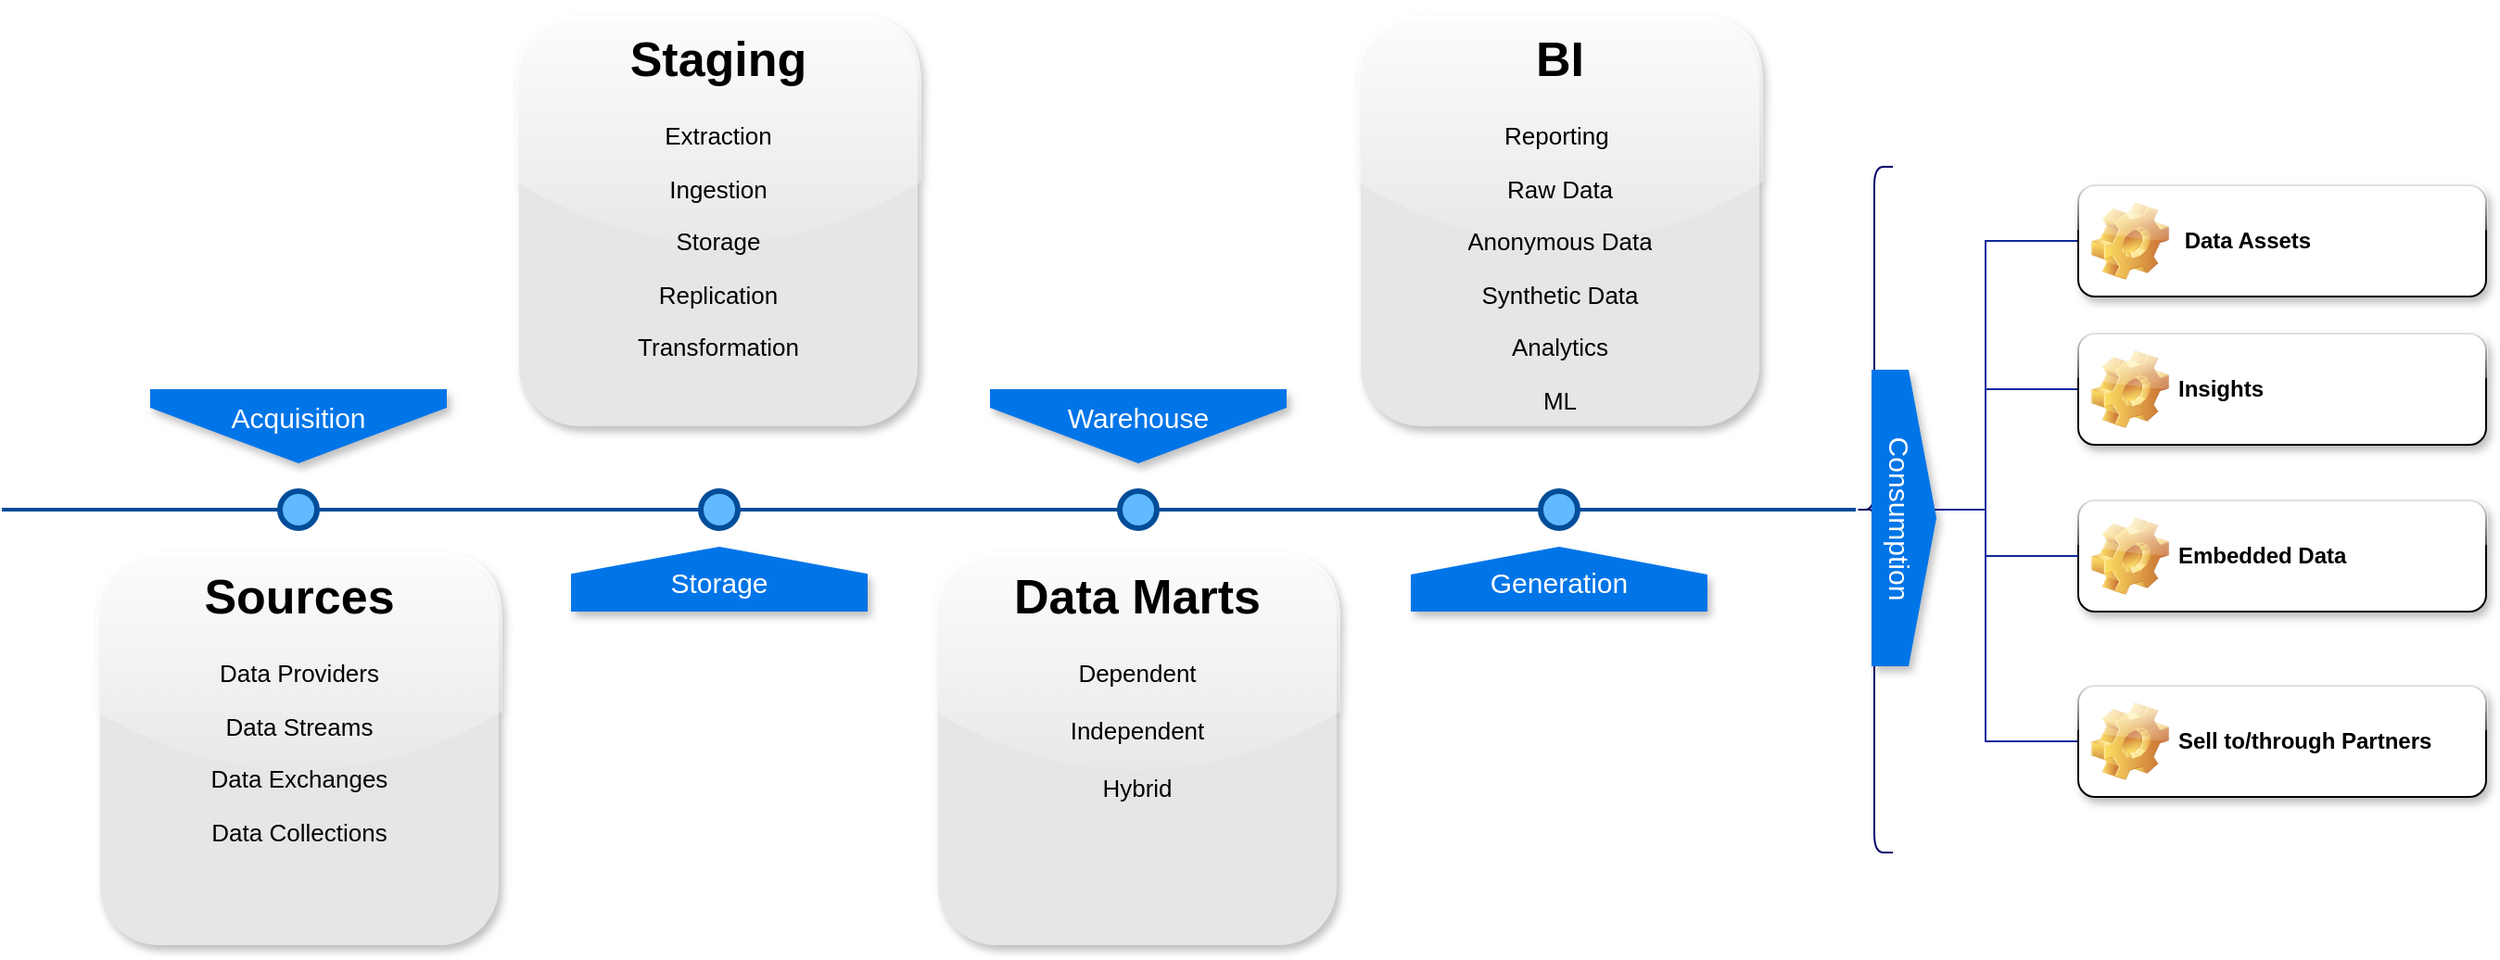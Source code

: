 <mxfile version="22.1.3" type="github">
  <diagram name="Page-1" id="82e54ff1-d628-8f03-85c4-9753963a91cd">
    <mxGraphModel dx="1647" dy="886" grid="1" gridSize="10" guides="1" tooltips="1" connect="1" arrows="1" fold="1" page="1" pageScale="1" pageWidth="1100" pageHeight="850" background="none" math="0" shadow="0">
      <root>
        <mxCell id="0" />
        <mxCell id="1" parent="0" />
        <mxCell id="4ec97bd9e5d20128-1" value="" style="line;strokeWidth=2;html=1;fillColor=none;fontSize=28;fontColor=#004D99;strokeColor=#004D99;" parent="1" vertex="1">
          <mxGeometry x="40" y="400" width="1000" height="10" as="geometry" />
        </mxCell>
        <mxCell id="4ec97bd9e5d20128-5" value="Acquisition" style="shape=offPageConnector;whiteSpace=wrap;html=1;fillColor=#0075E8;fontSize=15;fontColor=#FFFFFF;size=0.75;verticalAlign=top;strokeColor=none;shadow=1;" parent="1" vertex="1">
          <mxGeometry x="120" y="340" width="160" height="40" as="geometry" />
        </mxCell>
        <mxCell id="4ec97bd9e5d20128-6" value="&lt;span&gt;Warehouse&lt;/span&gt;" style="shape=offPageConnector;whiteSpace=wrap;html=1;fillColor=#0075E8;fontSize=15;fontColor=#FFFFFF;size=0.75;verticalAlign=top;strokeColor=none;shadow=1;" parent="1" vertex="1">
          <mxGeometry x="573" y="340" width="160" height="40" as="geometry" />
        </mxCell>
        <mxCell id="4ec97bd9e5d20128-7" value="&lt;span&gt;Storage&lt;/span&gt;" style="shape=offPageConnector;whiteSpace=wrap;html=1;fillColor=#0075E8;fontSize=15;fontColor=#FFFFFF;size=0.418;flipV=1;verticalAlign=bottom;strokeColor=none;spacingBottom=4;rounded=0;shadow=1;" parent="1" vertex="1">
          <mxGeometry x="347" y="425" width="160" height="35" as="geometry" />
        </mxCell>
        <mxCell id="4ec97bd9e5d20128-8" value="&lt;span&gt;Generation&lt;/span&gt;" style="shape=offPageConnector;whiteSpace=wrap;html=1;fillColor=#0075E8;fontSize=15;fontColor=#FFFFFF;size=0.429;flipV=1;verticalAlign=bottom;strokeColor=none;spacingBottom=4;shadow=1;" parent="1" vertex="1">
          <mxGeometry x="800" y="425" width="160" height="35" as="geometry" />
        </mxCell>
        <mxCell id="4ec97bd9e5d20128-9" value="" style="ellipse;whiteSpace=wrap;html=1;fillColor=#61BAFF;fontSize=28;fontColor=#004D99;strokeWidth=3;strokeColor=#004D99;" parent="1" vertex="1">
          <mxGeometry x="190" y="395" width="20" height="20" as="geometry" />
        </mxCell>
        <mxCell id="4ec97bd9e5d20128-10" value="" style="ellipse;whiteSpace=wrap;html=1;fillColor=#61BAFF;fontSize=28;fontColor=#004D99;strokeWidth=3;strokeColor=#004D99;" parent="1" vertex="1">
          <mxGeometry x="417" y="395" width="20" height="20" as="geometry" />
        </mxCell>
        <mxCell id="4ec97bd9e5d20128-11" value="" style="ellipse;whiteSpace=wrap;html=1;fillColor=#61BAFF;fontSize=28;fontColor=#004D99;strokeWidth=3;strokeColor=#004D99;" parent="1" vertex="1">
          <mxGeometry x="643" y="395" width="20" height="20" as="geometry" />
        </mxCell>
        <mxCell id="4ec97bd9e5d20128-13" value="" style="ellipse;whiteSpace=wrap;html=1;fillColor=#61BAFF;fontSize=28;fontColor=#004D99;strokeWidth=3;strokeColor=#004D99;" parent="1" vertex="1">
          <mxGeometry x="870" y="395" width="20" height="20" as="geometry" />
        </mxCell>
        <mxCell id="4ec97bd9e5d20128-14" value="&lt;h1&gt;Sources&lt;/h1&gt;&lt;p&gt;Data Providers&lt;/p&gt;&lt;p&gt;Data Streams&lt;/p&gt;&lt;p&gt;Data Exchanges&lt;/p&gt;&lt;p&gt;Data Collections&lt;/p&gt;" style="text;html=1;spacing=5;spacingTop=-20;whiteSpace=wrap;overflow=hidden;strokeColor=none;strokeWidth=3;fillColor=#E6E6E6;fontSize=13;fontColor=#000000;align=center;rounded=1;glass=1;shadow=1;" parent="1" vertex="1">
          <mxGeometry x="93" y="430" width="215" height="210" as="geometry" />
        </mxCell>
        <mxCell id="4ec97bd9e5d20128-16" value="&lt;h1&gt;Staging&lt;/h1&gt;&lt;p&gt;Extraction&lt;/p&gt;&lt;p&gt;Ingestion&lt;/p&gt;&lt;p&gt;Storage&lt;/p&gt;&lt;p&gt;Replication&lt;/p&gt;&lt;p&gt;Transformation&lt;/p&gt;&lt;p&gt;&lt;br&gt;&lt;/p&gt;" style="text;html=1;spacing=5;spacingTop=-20;whiteSpace=wrap;overflow=hidden;strokeColor=none;strokeWidth=3;fillColor=#E6E6E6;fontSize=13;fontColor=#000000;align=center;rounded=1;glass=1;shadow=1;" parent="1" vertex="1">
          <mxGeometry x="319" y="140" width="215" height="220" as="geometry" />
        </mxCell>
        <mxCell id="4ec97bd9e5d20128-17" value="&lt;h1&gt;Data Marts&lt;/h1&gt;&lt;div&gt;Dependent&lt;/div&gt;&lt;div&gt;&lt;br&gt;&lt;/div&gt;&lt;div&gt;Independent&lt;/div&gt;&lt;div&gt;&lt;br&gt;&lt;/div&gt;&lt;div&gt;Hybrid&lt;/div&gt;&lt;div&gt;&lt;br&gt;&lt;/div&gt;" style="text;html=1;spacing=5;spacingTop=-20;whiteSpace=wrap;overflow=hidden;strokeColor=none;strokeWidth=3;fillColor=#E6E6E6;fontSize=13;fontColor=#000000;align=center;rounded=1;glass=1;shadow=1;" parent="1" vertex="1">
          <mxGeometry x="545" y="430" width="215" height="210" as="geometry" />
        </mxCell>
        <mxCell id="4ec97bd9e5d20128-18" value="&lt;h1&gt;BI&lt;/h1&gt;&lt;p&gt;Reporting&amp;nbsp;&lt;/p&gt;&lt;p&gt;Raw Data&lt;/p&gt;&lt;p&gt;&lt;span style=&quot;background-color: initial;&quot;&gt;Anonymous Data&lt;/span&gt;&lt;/p&gt;&lt;p&gt;Synthetic Data&lt;/p&gt;&lt;p&gt;Analytics&lt;/p&gt;&lt;p&gt;ML&lt;/p&gt;" style="text;html=1;spacing=5;spacingTop=-20;whiteSpace=wrap;overflow=hidden;strokeColor=none;strokeWidth=3;fillColor=#E6E6E6;fontSize=13;fontColor=#000000;align=center;rounded=1;glass=1;shadow=1;" parent="1" vertex="1">
          <mxGeometry x="773" y="140" width="215" height="220" as="geometry" />
        </mxCell>
        <mxCell id="QszXW-YfP5qL2xS7L1p2-7" value="" style="edgeStyle=orthogonalEdgeStyle;rounded=0;hachureGap=4;orthogonalLoop=1;jettySize=auto;html=1;fontFamily=Architects Daughter;fontSource=https%3A%2F%2Ffonts.googleapis.com%2Fcss%3Ffamily%3DArchitects%2BDaughter;fontSize=16;strokeColor=#12299b;" edge="1" parent="1" source="QszXW-YfP5qL2xS7L1p2-1" target="QszXW-YfP5qL2xS7L1p2-5">
          <mxGeometry relative="1" as="geometry" />
        </mxCell>
        <mxCell id="QszXW-YfP5qL2xS7L1p2-1" value="&amp;nbsp;Data Assets" style="label;whiteSpace=wrap;html=1;image=img/clipart/Gear_128x128.png;glass=1;rounded=1;shadow=1;" vertex="1" parent="1">
          <mxGeometry x="1160" y="230" width="220" height="60" as="geometry" />
        </mxCell>
        <mxCell id="QszXW-YfP5qL2xS7L1p2-9" value="" style="edgeStyle=orthogonalEdgeStyle;rounded=0;hachureGap=4;orthogonalLoop=1;jettySize=auto;html=1;fontFamily=Architects Daughter;fontSource=https%3A%2F%2Ffonts.googleapis.com%2Fcss%3Ffamily%3DArchitects%2BDaughter;fontSize=16;strokeColor=#12299b;" edge="1" parent="1" source="QszXW-YfP5qL2xS7L1p2-2" target="QszXW-YfP5qL2xS7L1p2-5">
          <mxGeometry relative="1" as="geometry" />
        </mxCell>
        <mxCell id="QszXW-YfP5qL2xS7L1p2-2" value="Insights" style="label;whiteSpace=wrap;html=1;image=img/clipart/Gear_128x128.png;glass=1;rounded=1;shadow=1;" vertex="1" parent="1">
          <mxGeometry x="1160" y="310" width="220" height="60" as="geometry" />
        </mxCell>
        <mxCell id="QszXW-YfP5qL2xS7L1p2-3" value="Embedded Data" style="label;whiteSpace=wrap;html=1;image=img/clipart/Gear_128x128.png;glass=1;shadow=1;" vertex="1" parent="1">
          <mxGeometry x="1160" y="400" width="220" height="60" as="geometry" />
        </mxCell>
        <mxCell id="QszXW-YfP5qL2xS7L1p2-8" value="" style="edgeStyle=elbowEdgeStyle;rounded=0;hachureGap=4;orthogonalLoop=1;jettySize=auto;html=1;fontFamily=Architects Daughter;fontSource=https%3A%2F%2Ffonts.googleapis.com%2Fcss%3Ffamily%3DArchitects%2BDaughter;fontSize=16;strokeColor=#12299b;" edge="1" parent="1" source="QszXW-YfP5qL2xS7L1p2-4" target="QszXW-YfP5qL2xS7L1p2-5">
          <mxGeometry relative="1" as="geometry" />
        </mxCell>
        <mxCell id="QszXW-YfP5qL2xS7L1p2-4" value="Sell to/through Partners" style="label;whiteSpace=wrap;html=1;image=img/clipart/Gear_128x128.png;glass=1;shadow=1;" vertex="1" parent="1">
          <mxGeometry x="1160" y="500" width="220" height="60" as="geometry" />
        </mxCell>
        <mxCell id="QszXW-YfP5qL2xS7L1p2-5" value="" style="shape=curlyBracket;whiteSpace=wrap;html=1;rounded=1;labelPosition=left;verticalLabelPosition=middle;align=right;verticalAlign=middle;hachureGap=4;fontFamily=Architects Daughter;fontSource=https%3A%2F%2Ffonts.googleapis.com%2Fcss%3Ffamily%3DArchitects%2BDaughter;fontSize=20;size=0.5;strokeColor=#000066;" vertex="1" parent="1">
          <mxGeometry x="1040" y="220" width="20" height="370" as="geometry" />
        </mxCell>
        <mxCell id="QszXW-YfP5qL2xS7L1p2-19" value="" style="endArrow=none;html=1;rounded=0;strokeColor=#12299b;" edge="1" parent="1">
          <mxGeometry width="50" height="50" relative="1" as="geometry">
            <mxPoint x="1110" y="430" as="sourcePoint" />
            <mxPoint x="1160" y="430" as="targetPoint" />
          </mxGeometry>
        </mxCell>
        <mxCell id="QszXW-YfP5qL2xS7L1p2-21" value="&lt;span&gt;Consumption&lt;/span&gt;" style="shape=offPageConnector;whiteSpace=wrap;html=1;fillColor=#0075E8;fontSize=15;fontColor=#FFFFFF;size=0.429;flipV=1;verticalAlign=bottom;strokeColor=none;spacingBottom=4;shadow=1;rotation=90;" vertex="1" parent="1">
          <mxGeometry x="986" y="392" width="160" height="35" as="geometry" />
        </mxCell>
      </root>
    </mxGraphModel>
  </diagram>
</mxfile>
